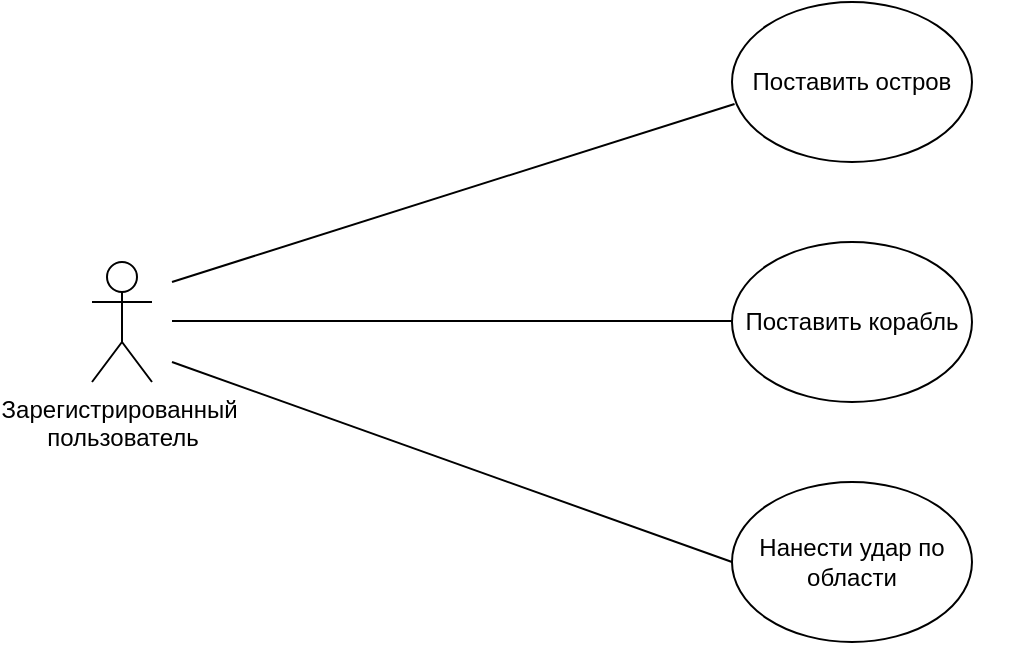 <mxfile version="14.4.4" type="github"><diagram id="DASdLseF6siPENdZxaN4" name="Page-1"><mxGraphModel dx="1038" dy="580" grid="1" gridSize="10" guides="1" tooltips="1" connect="1" arrows="1" fold="1" page="1" pageScale="1" pageWidth="827" pageHeight="1169" math="0" shadow="0"><root><mxCell id="0"/><mxCell id="1" parent="0"/><mxCell id="xcRLCiYHaBaL-_G0mmgm-1" value="Зарегистрированный&amp;nbsp;&lt;br&gt;пользователь" style="shape=umlActor;verticalLabelPosition=bottom;verticalAlign=top;html=1;outlineConnect=0;" vertex="1" parent="1"><mxGeometry x="80" y="210" width="30" height="60" as="geometry"/></mxCell><mxCell id="xcRLCiYHaBaL-_G0mmgm-4" value="" style="ellipse;whiteSpace=wrap;html=1;" vertex="1" parent="1"><mxGeometry x="400" y="80" width="120" height="80" as="geometry"/></mxCell><mxCell id="xcRLCiYHaBaL-_G0mmgm-5" value="" style="ellipse;whiteSpace=wrap;html=1;" vertex="1" parent="1"><mxGeometry x="400" y="200" width="120" height="80" as="geometry"/></mxCell><mxCell id="xcRLCiYHaBaL-_G0mmgm-6" value="" style="ellipse;whiteSpace=wrap;html=1;" vertex="1" parent="1"><mxGeometry x="400" y="320" width="120" height="80" as="geometry"/></mxCell><mxCell id="xcRLCiYHaBaL-_G0mmgm-9" value="Поставить остров" style="text;html=1;strokeColor=none;fillColor=none;align=center;verticalAlign=middle;whiteSpace=wrap;rounded=0;" vertex="1" parent="1"><mxGeometry x="380" y="110" width="160" height="20" as="geometry"/></mxCell><mxCell id="xcRLCiYHaBaL-_G0mmgm-10" value="Поставить корабль" style="text;html=1;strokeColor=none;fillColor=none;align=center;verticalAlign=middle;whiteSpace=wrap;rounded=0;" vertex="1" parent="1"><mxGeometry x="380" y="230" width="160" height="20" as="geometry"/></mxCell><mxCell id="xcRLCiYHaBaL-_G0mmgm-11" value="Нанести удар по области" style="text;html=1;strokeColor=none;fillColor=none;align=center;verticalAlign=middle;whiteSpace=wrap;rounded=0;" vertex="1" parent="1"><mxGeometry x="390" y="350" width="140" height="20" as="geometry"/></mxCell><mxCell id="xcRLCiYHaBaL-_G0mmgm-12" value="" style="endArrow=none;html=1;entryX=0.133;entryY=1.05;entryDx=0;entryDy=0;entryPerimeter=0;" edge="1" parent="1" target="xcRLCiYHaBaL-_G0mmgm-9"><mxGeometry width="50" height="50" relative="1" as="geometry"><mxPoint x="120" y="220" as="sourcePoint"/><mxPoint x="160" y="180" as="targetPoint"/></mxGeometry></mxCell><mxCell id="xcRLCiYHaBaL-_G0mmgm-13" value="" style="endArrow=none;html=1;" edge="1" parent="1"><mxGeometry width="50" height="50" relative="1" as="geometry"><mxPoint x="120" y="239.5" as="sourcePoint"/><mxPoint x="400" y="239.5" as="targetPoint"/><Array as="points"><mxPoint x="220" y="239.5"/><mxPoint x="350" y="239.5"/></Array></mxGeometry></mxCell><mxCell id="xcRLCiYHaBaL-_G0mmgm-14" value="" style="endArrow=none;html=1;" edge="1" parent="1"><mxGeometry width="50" height="50" relative="1" as="geometry"><mxPoint x="120" y="260" as="sourcePoint"/><mxPoint x="400" y="360" as="targetPoint"/></mxGeometry></mxCell></root></mxGraphModel></diagram></mxfile>